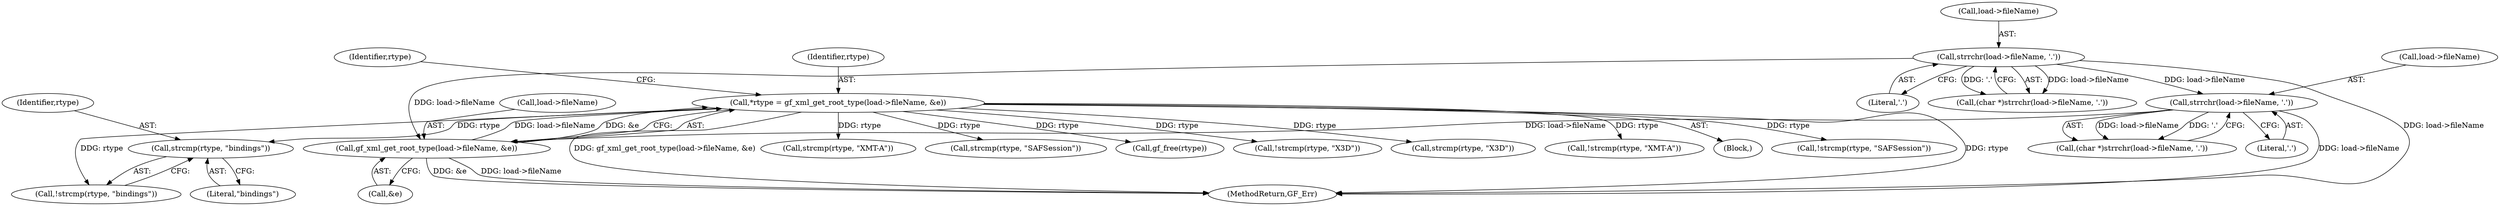 digraph "0_gpac_35ab4475a7df9b2a4bcab235e379c0c3ec543658_4@API" {
"1000359" [label="(Call,strcmp(rtype, \"bindings\"))"];
"1000313" [label="(Call,*rtype = gf_xml_get_root_type(load->fileName, &e))"];
"1000315" [label="(Call,gf_xml_get_root_type(load->fileName, &e))"];
"1000134" [label="(Call,strrchr(load->fileName, '.'))"];
"1000160" [label="(Call,strrchr(load->fileName, '.'))"];
"1000358" [label="(Call,!strcmp(rtype, \"bindings\"))"];
"1000337" [label="(Call,strcmp(rtype, \"XMT-A\"))"];
"1000326" [label="(Call,strcmp(rtype, \"SAFSession\"))"];
"1000158" [label="(Call,(char *)strrchr(load->fileName, '.'))"];
"1000359" [label="(Call,strcmp(rtype, \"bindings\"))"];
"1000367" [label="(Call,gf_free(rtype))"];
"1000347" [label="(Call,!strcmp(rtype, \"X3D\"))"];
"1000138" [label="(Literal,'.')"];
"1000446" [label="(MethodReturn,GF_Err)"];
"1000316" [label="(Call,load->fileName)"];
"1000348" [label="(Call,strcmp(rtype, \"X3D\"))"];
"1000315" [label="(Call,gf_xml_get_root_type(load->fileName, &e))"];
"1000322" [label="(Identifier,rtype)"];
"1000360" [label="(Identifier,rtype)"];
"1000336" [label="(Call,!strcmp(rtype, \"XMT-A\"))"];
"1000134" [label="(Call,strrchr(load->fileName, '.'))"];
"1000135" [label="(Call,load->fileName)"];
"1000311" [label="(Block,)"];
"1000164" [label="(Literal,'.')"];
"1000361" [label="(Literal,\"bindings\")"];
"1000161" [label="(Call,load->fileName)"];
"1000325" [label="(Call,!strcmp(rtype, \"SAFSession\"))"];
"1000319" [label="(Call,&e)"];
"1000132" [label="(Call,(char *)strrchr(load->fileName, '.'))"];
"1000160" [label="(Call,strrchr(load->fileName, '.'))"];
"1000314" [label="(Identifier,rtype)"];
"1000313" [label="(Call,*rtype = gf_xml_get_root_type(load->fileName, &e))"];
"1000359" -> "1000358"  [label="AST: "];
"1000359" -> "1000361"  [label="CFG: "];
"1000360" -> "1000359"  [label="AST: "];
"1000361" -> "1000359"  [label="AST: "];
"1000358" -> "1000359"  [label="CFG: "];
"1000313" -> "1000359"  [label="DDG: rtype"];
"1000313" -> "1000311"  [label="AST: "];
"1000313" -> "1000315"  [label="CFG: "];
"1000314" -> "1000313"  [label="AST: "];
"1000315" -> "1000313"  [label="AST: "];
"1000322" -> "1000313"  [label="CFG: "];
"1000313" -> "1000446"  [label="DDG: gf_xml_get_root_type(load->fileName, &e)"];
"1000313" -> "1000446"  [label="DDG: rtype"];
"1000315" -> "1000313"  [label="DDG: load->fileName"];
"1000315" -> "1000313"  [label="DDG: &e"];
"1000313" -> "1000325"  [label="DDG: rtype"];
"1000313" -> "1000326"  [label="DDG: rtype"];
"1000313" -> "1000336"  [label="DDG: rtype"];
"1000313" -> "1000337"  [label="DDG: rtype"];
"1000313" -> "1000347"  [label="DDG: rtype"];
"1000313" -> "1000348"  [label="DDG: rtype"];
"1000313" -> "1000358"  [label="DDG: rtype"];
"1000313" -> "1000367"  [label="DDG: rtype"];
"1000315" -> "1000319"  [label="CFG: "];
"1000316" -> "1000315"  [label="AST: "];
"1000319" -> "1000315"  [label="AST: "];
"1000315" -> "1000446"  [label="DDG: load->fileName"];
"1000315" -> "1000446"  [label="DDG: &e"];
"1000134" -> "1000315"  [label="DDG: load->fileName"];
"1000160" -> "1000315"  [label="DDG: load->fileName"];
"1000134" -> "1000132"  [label="AST: "];
"1000134" -> "1000138"  [label="CFG: "];
"1000135" -> "1000134"  [label="AST: "];
"1000138" -> "1000134"  [label="AST: "];
"1000132" -> "1000134"  [label="CFG: "];
"1000134" -> "1000446"  [label="DDG: load->fileName"];
"1000134" -> "1000132"  [label="DDG: load->fileName"];
"1000134" -> "1000132"  [label="DDG: '.'"];
"1000134" -> "1000160"  [label="DDG: load->fileName"];
"1000160" -> "1000158"  [label="AST: "];
"1000160" -> "1000164"  [label="CFG: "];
"1000161" -> "1000160"  [label="AST: "];
"1000164" -> "1000160"  [label="AST: "];
"1000158" -> "1000160"  [label="CFG: "];
"1000160" -> "1000446"  [label="DDG: load->fileName"];
"1000160" -> "1000158"  [label="DDG: load->fileName"];
"1000160" -> "1000158"  [label="DDG: '.'"];
}
